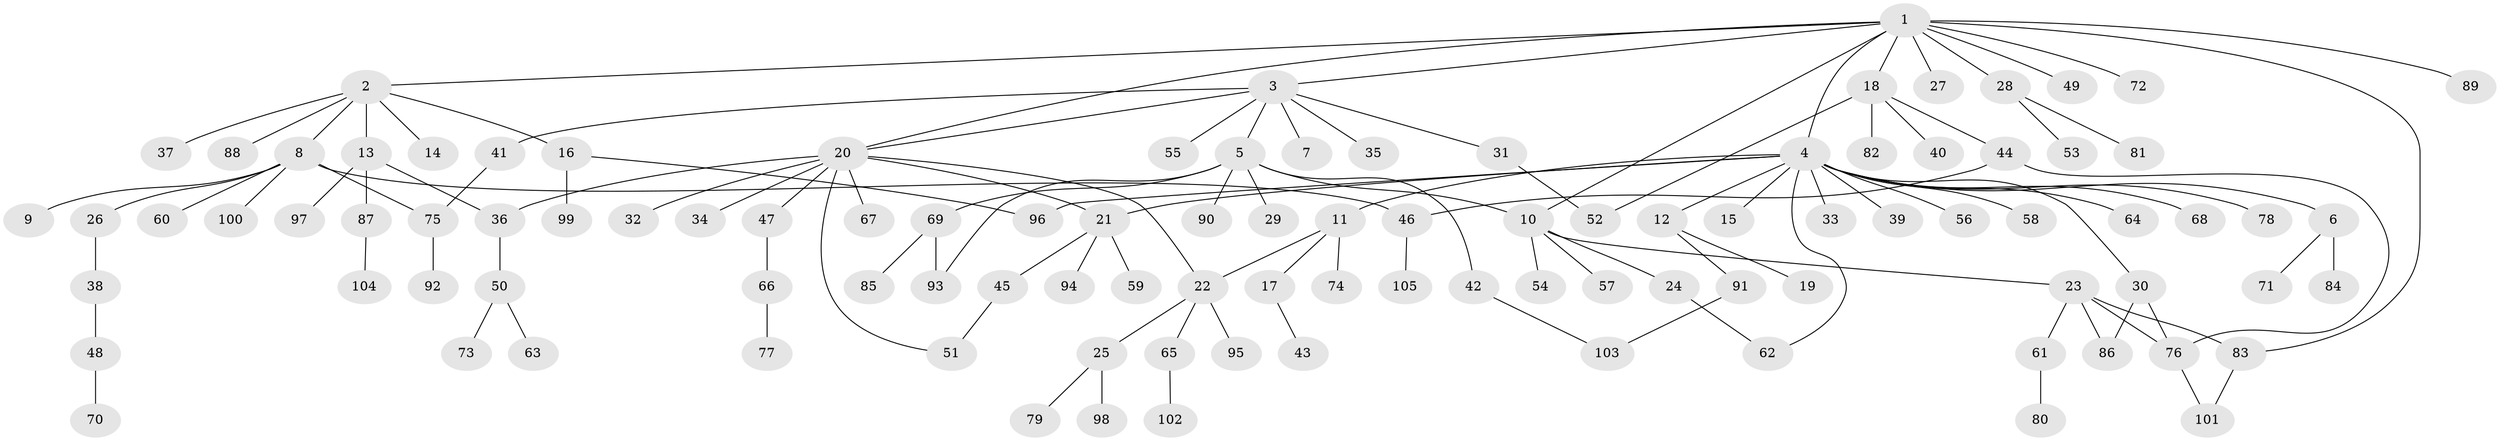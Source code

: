 // coarse degree distribution, {11: 0.01282051282051282, 6: 0.0641025641025641, 7: 0.01282051282051282, 15: 0.01282051282051282, 2: 0.21794871794871795, 1: 0.5256410256410257, 4: 0.05128205128205128, 3: 0.05128205128205128, 5: 0.038461538461538464, 9: 0.01282051282051282}
// Generated by graph-tools (version 1.1) at 2025/41/03/06/25 10:41:47]
// undirected, 105 vertices, 122 edges
graph export_dot {
graph [start="1"]
  node [color=gray90,style=filled];
  1;
  2;
  3;
  4;
  5;
  6;
  7;
  8;
  9;
  10;
  11;
  12;
  13;
  14;
  15;
  16;
  17;
  18;
  19;
  20;
  21;
  22;
  23;
  24;
  25;
  26;
  27;
  28;
  29;
  30;
  31;
  32;
  33;
  34;
  35;
  36;
  37;
  38;
  39;
  40;
  41;
  42;
  43;
  44;
  45;
  46;
  47;
  48;
  49;
  50;
  51;
  52;
  53;
  54;
  55;
  56;
  57;
  58;
  59;
  60;
  61;
  62;
  63;
  64;
  65;
  66;
  67;
  68;
  69;
  70;
  71;
  72;
  73;
  74;
  75;
  76;
  77;
  78;
  79;
  80;
  81;
  82;
  83;
  84;
  85;
  86;
  87;
  88;
  89;
  90;
  91;
  92;
  93;
  94;
  95;
  96;
  97;
  98;
  99;
  100;
  101;
  102;
  103;
  104;
  105;
  1 -- 2;
  1 -- 3;
  1 -- 4;
  1 -- 10;
  1 -- 18;
  1 -- 20;
  1 -- 27;
  1 -- 28;
  1 -- 49;
  1 -- 72;
  1 -- 83;
  1 -- 89;
  2 -- 8;
  2 -- 13;
  2 -- 14;
  2 -- 16;
  2 -- 37;
  2 -- 88;
  3 -- 5;
  3 -- 7;
  3 -- 20;
  3 -- 31;
  3 -- 35;
  3 -- 41;
  3 -- 55;
  4 -- 6;
  4 -- 11;
  4 -- 12;
  4 -- 15;
  4 -- 21;
  4 -- 30;
  4 -- 33;
  4 -- 39;
  4 -- 56;
  4 -- 58;
  4 -- 62;
  4 -- 64;
  4 -- 68;
  4 -- 78;
  4 -- 96;
  5 -- 10;
  5 -- 29;
  5 -- 42;
  5 -- 69;
  5 -- 90;
  5 -- 93;
  6 -- 71;
  6 -- 84;
  8 -- 9;
  8 -- 26;
  8 -- 46;
  8 -- 60;
  8 -- 75;
  8 -- 100;
  10 -- 23;
  10 -- 24;
  10 -- 54;
  10 -- 57;
  11 -- 17;
  11 -- 22;
  11 -- 74;
  12 -- 19;
  12 -- 91;
  13 -- 36;
  13 -- 87;
  13 -- 97;
  16 -- 96;
  16 -- 99;
  17 -- 43;
  18 -- 40;
  18 -- 44;
  18 -- 52;
  18 -- 82;
  20 -- 21;
  20 -- 22;
  20 -- 32;
  20 -- 34;
  20 -- 36;
  20 -- 47;
  20 -- 51;
  20 -- 67;
  21 -- 45;
  21 -- 59;
  21 -- 94;
  22 -- 25;
  22 -- 65;
  22 -- 95;
  23 -- 61;
  23 -- 76;
  23 -- 83;
  23 -- 86;
  24 -- 62;
  25 -- 79;
  25 -- 98;
  26 -- 38;
  28 -- 53;
  28 -- 81;
  30 -- 76;
  30 -- 86;
  31 -- 52;
  36 -- 50;
  38 -- 48;
  41 -- 75;
  42 -- 103;
  44 -- 46;
  44 -- 76;
  45 -- 51;
  46 -- 105;
  47 -- 66;
  48 -- 70;
  50 -- 63;
  50 -- 73;
  61 -- 80;
  65 -- 102;
  66 -- 77;
  69 -- 85;
  69 -- 93;
  75 -- 92;
  76 -- 101;
  83 -- 101;
  87 -- 104;
  91 -- 103;
}
